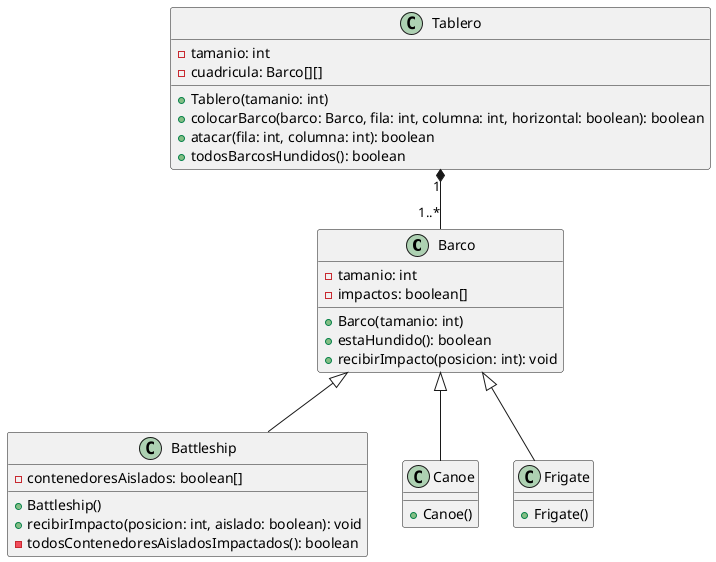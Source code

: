 @startuml

class Barco {
    - tamanio: int
    - impactos: boolean[]
    + Barco(tamanio: int)
    + estaHundido(): boolean
    + recibirImpacto(posicion: int): void
}

class Battleship {
    - contenedoresAislados: boolean[]
    + Battleship()
    + recibirImpacto(posicion: int, aislado: boolean): void
    - todosContenedoresAisladosImpactados(): boolean
}

class Canoe {
    + Canoe()
}

class Frigate {
    + Frigate()
}

class Tablero {
    - tamanio: int
    - cuadricula: Barco[][]
    + Tablero(tamanio: int)
    + colocarBarco(barco: Barco, fila: int, columna: int, horizontal: boolean): boolean
    + atacar(fila: int, columna: int): boolean
    + todosBarcosHundidos(): boolean
}

Barco <|-- Battleship
Barco <|-- Canoe
Barco <|-- Frigate

Tablero "1" *-- "1..*" Barco

@enduml
